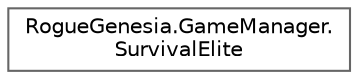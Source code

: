 digraph "Graphical Class Hierarchy"
{
 // LATEX_PDF_SIZE
  bgcolor="transparent";
  edge [fontname=Helvetica,fontsize=10,labelfontname=Helvetica,labelfontsize=10];
  node [fontname=Helvetica,fontsize=10,shape=box,height=0.2,width=0.4];
  rankdir="LR";
  Node0 [label="RogueGenesia.GameManager.\lSurvivalElite",height=0.2,width=0.4,color="grey40", fillcolor="white", style="filled",URL="$class_rogue_genesia_1_1_game_manager_1_1_survival_elite.html",tooltip=" "];
}
